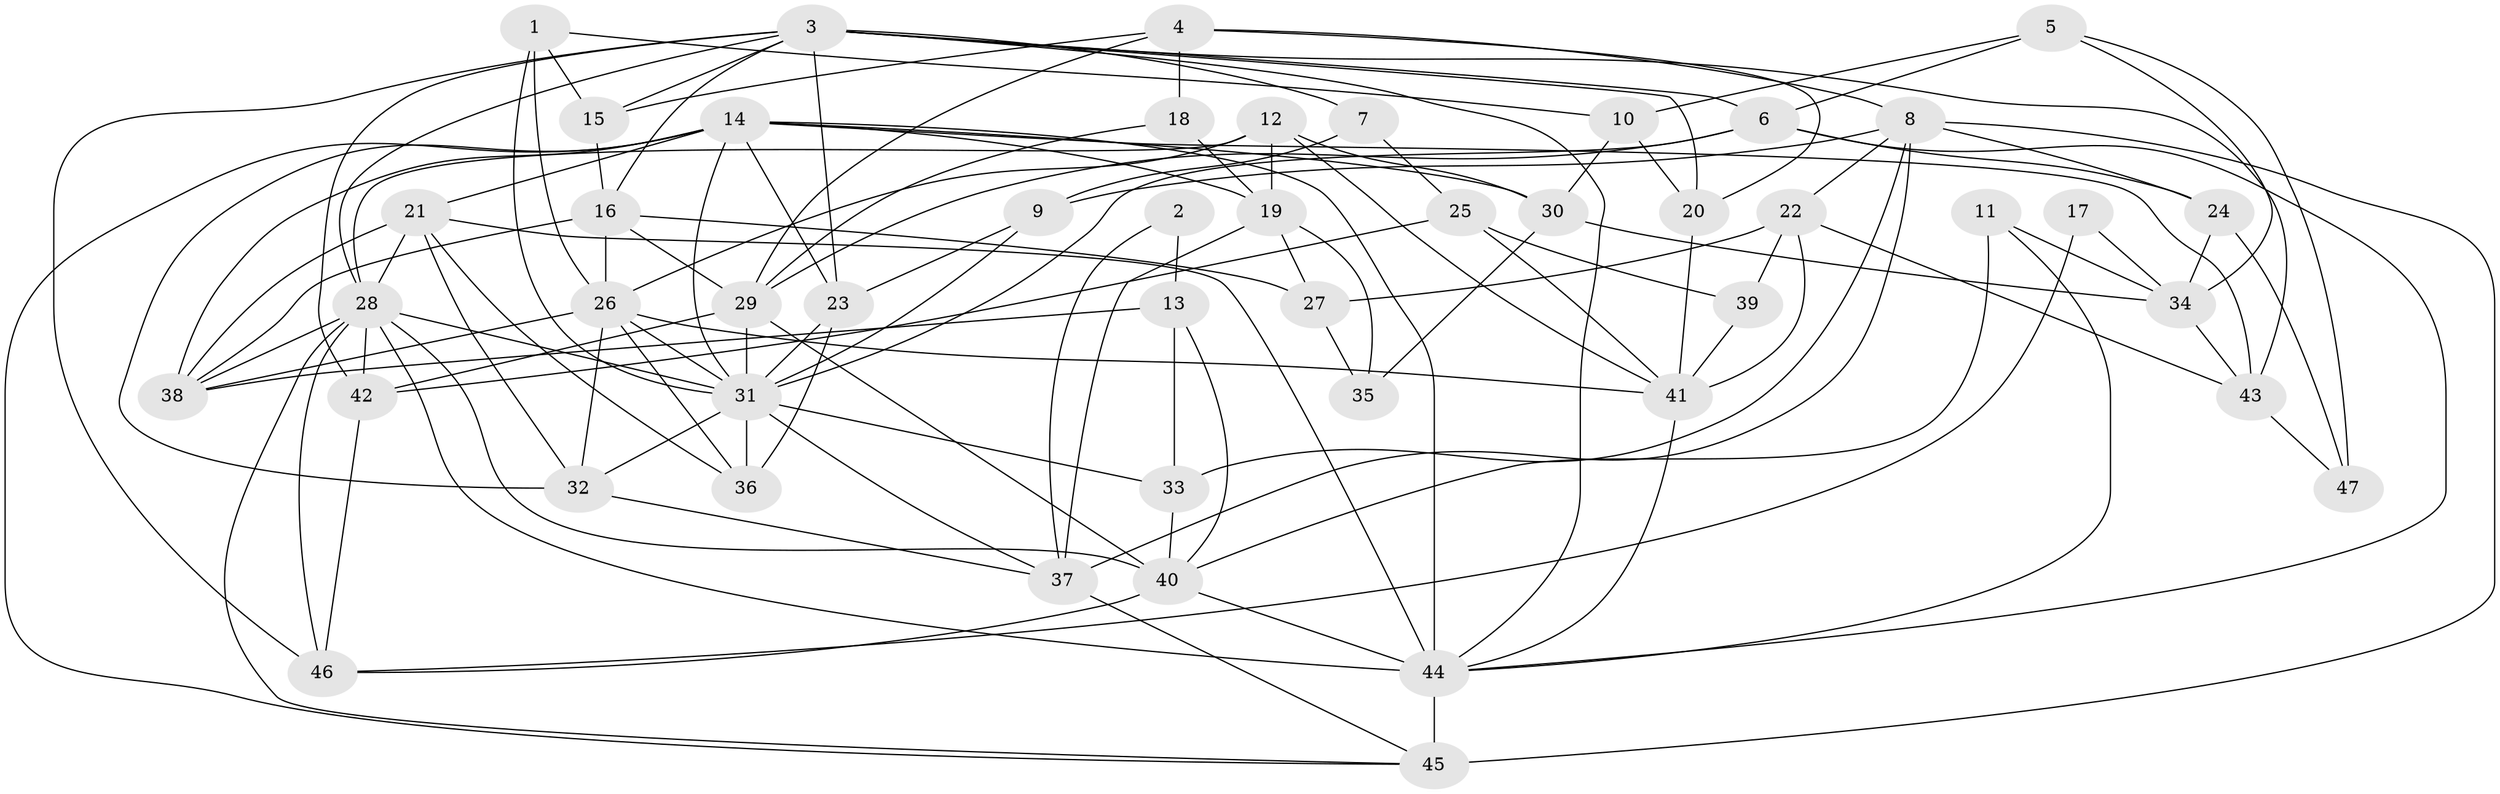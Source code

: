 // original degree distribution, {2: 0.14893617021276595, 3: 0.2553191489361702, 4: 0.2978723404255319, 7: 0.0425531914893617, 5: 0.13829787234042554, 6: 0.09574468085106383, 9: 0.010638297872340425, 8: 0.010638297872340425}
// Generated by graph-tools (version 1.1) at 2025/36/03/04/25 23:36:59]
// undirected, 47 vertices, 125 edges
graph export_dot {
  node [color=gray90,style=filled];
  1;
  2;
  3;
  4;
  5;
  6;
  7;
  8;
  9;
  10;
  11;
  12;
  13;
  14;
  15;
  16;
  17;
  18;
  19;
  20;
  21;
  22;
  23;
  24;
  25;
  26;
  27;
  28;
  29;
  30;
  31;
  32;
  33;
  34;
  35;
  36;
  37;
  38;
  39;
  40;
  41;
  42;
  43;
  44;
  45;
  46;
  47;
  1 -- 10 [weight=1.0];
  1 -- 15 [weight=1.0];
  1 -- 26 [weight=1.0];
  1 -- 31 [weight=1.0];
  2 -- 13 [weight=1.0];
  2 -- 37 [weight=2.0];
  3 -- 6 [weight=1.0];
  3 -- 7 [weight=1.0];
  3 -- 15 [weight=1.0];
  3 -- 16 [weight=1.0];
  3 -- 20 [weight=1.0];
  3 -- 23 [weight=1.0];
  3 -- 28 [weight=1.0];
  3 -- 42 [weight=1.0];
  3 -- 43 [weight=1.0];
  3 -- 44 [weight=1.0];
  3 -- 46 [weight=2.0];
  4 -- 8 [weight=1.0];
  4 -- 15 [weight=1.0];
  4 -- 18 [weight=1.0];
  4 -- 20 [weight=1.0];
  4 -- 29 [weight=1.0];
  5 -- 6 [weight=1.0];
  5 -- 10 [weight=1.0];
  5 -- 34 [weight=1.0];
  5 -- 47 [weight=1.0];
  6 -- 24 [weight=1.0];
  6 -- 29 [weight=1.0];
  6 -- 31 [weight=1.0];
  6 -- 44 [weight=1.0];
  7 -- 9 [weight=1.0];
  7 -- 25 [weight=1.0];
  8 -- 9 [weight=1.0];
  8 -- 22 [weight=1.0];
  8 -- 24 [weight=1.0];
  8 -- 33 [weight=1.0];
  8 -- 37 [weight=1.0];
  8 -- 45 [weight=2.0];
  9 -- 23 [weight=1.0];
  9 -- 31 [weight=1.0];
  10 -- 20 [weight=1.0];
  10 -- 30 [weight=1.0];
  11 -- 34 [weight=1.0];
  11 -- 40 [weight=1.0];
  11 -- 44 [weight=1.0];
  12 -- 19 [weight=1.0];
  12 -- 26 [weight=1.0];
  12 -- 28 [weight=1.0];
  12 -- 30 [weight=1.0];
  12 -- 41 [weight=1.0];
  13 -- 33 [weight=1.0];
  13 -- 38 [weight=1.0];
  13 -- 40 [weight=1.0];
  14 -- 19 [weight=1.0];
  14 -- 21 [weight=1.0];
  14 -- 23 [weight=1.0];
  14 -- 30 [weight=1.0];
  14 -- 31 [weight=1.0];
  14 -- 32 [weight=1.0];
  14 -- 38 [weight=1.0];
  14 -- 43 [weight=1.0];
  14 -- 44 [weight=2.0];
  14 -- 45 [weight=1.0];
  15 -- 16 [weight=1.0];
  16 -- 26 [weight=1.0];
  16 -- 27 [weight=1.0];
  16 -- 29 [weight=1.0];
  16 -- 38 [weight=1.0];
  17 -- 34 [weight=1.0];
  17 -- 46 [weight=1.0];
  18 -- 19 [weight=2.0];
  18 -- 29 [weight=1.0];
  19 -- 27 [weight=1.0];
  19 -- 35 [weight=1.0];
  19 -- 37 [weight=1.0];
  20 -- 41 [weight=2.0];
  21 -- 28 [weight=1.0];
  21 -- 32 [weight=1.0];
  21 -- 36 [weight=1.0];
  21 -- 38 [weight=1.0];
  21 -- 44 [weight=1.0];
  22 -- 27 [weight=2.0];
  22 -- 39 [weight=1.0];
  22 -- 41 [weight=1.0];
  22 -- 43 [weight=1.0];
  23 -- 31 [weight=1.0];
  23 -- 36 [weight=1.0];
  24 -- 34 [weight=1.0];
  24 -- 47 [weight=1.0];
  25 -- 39 [weight=1.0];
  25 -- 41 [weight=1.0];
  25 -- 42 [weight=1.0];
  26 -- 31 [weight=1.0];
  26 -- 32 [weight=1.0];
  26 -- 36 [weight=1.0];
  26 -- 38 [weight=1.0];
  26 -- 41 [weight=1.0];
  27 -- 35 [weight=1.0];
  28 -- 31 [weight=1.0];
  28 -- 38 [weight=1.0];
  28 -- 40 [weight=1.0];
  28 -- 42 [weight=2.0];
  28 -- 44 [weight=1.0];
  28 -- 45 [weight=1.0];
  28 -- 46 [weight=1.0];
  29 -- 31 [weight=1.0];
  29 -- 40 [weight=2.0];
  29 -- 42 [weight=1.0];
  30 -- 34 [weight=1.0];
  30 -- 35 [weight=1.0];
  31 -- 32 [weight=1.0];
  31 -- 33 [weight=1.0];
  31 -- 36 [weight=2.0];
  31 -- 37 [weight=1.0];
  32 -- 37 [weight=1.0];
  33 -- 40 [weight=1.0];
  34 -- 43 [weight=1.0];
  37 -- 45 [weight=2.0];
  39 -- 41 [weight=2.0];
  40 -- 44 [weight=1.0];
  40 -- 46 [weight=1.0];
  41 -- 44 [weight=1.0];
  42 -- 46 [weight=1.0];
  43 -- 47 [weight=1.0];
  44 -- 45 [weight=3.0];
}
